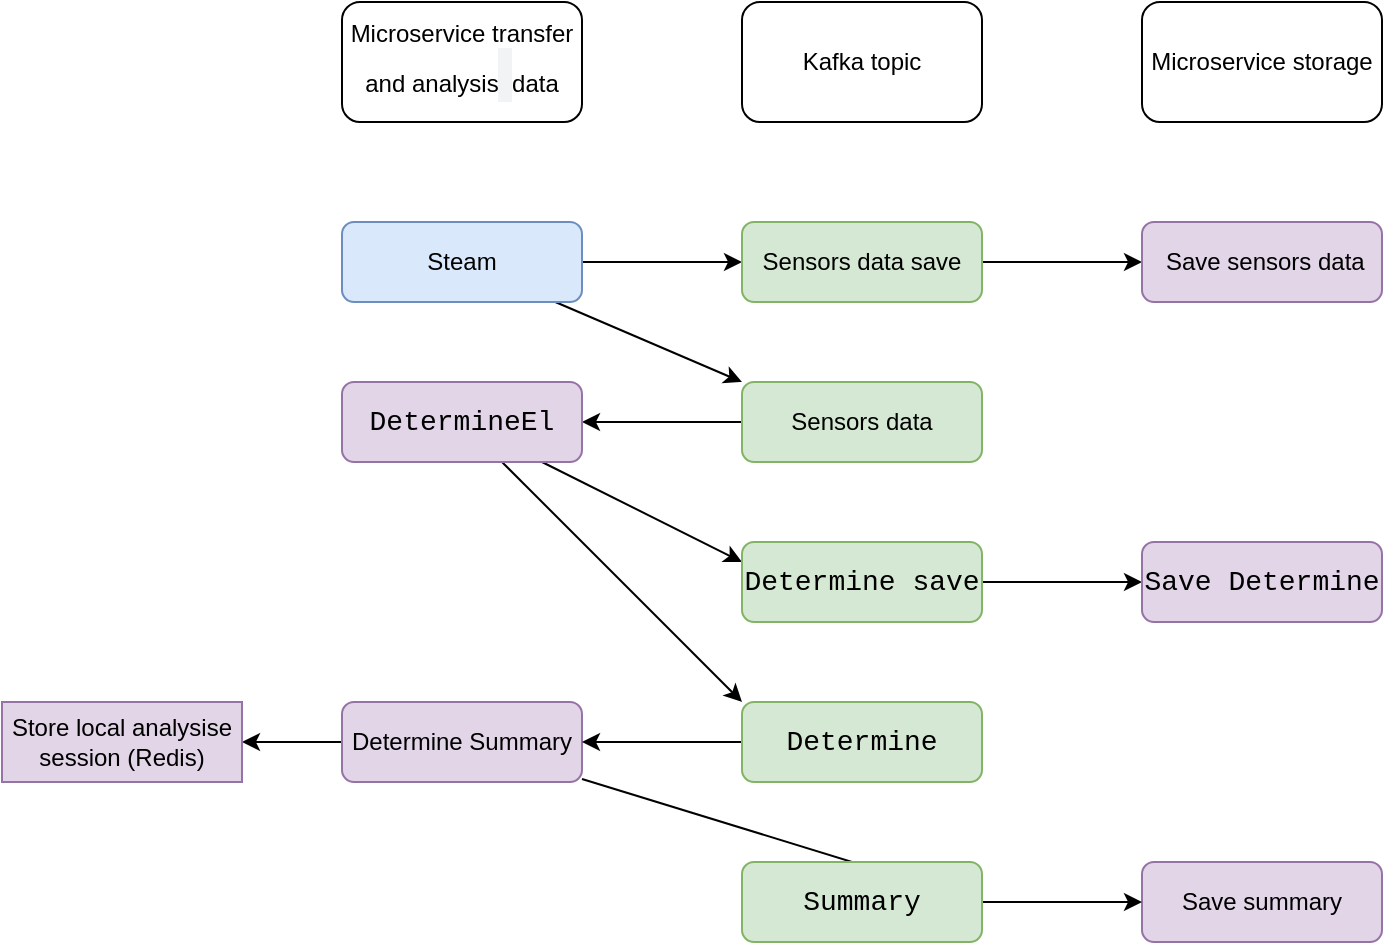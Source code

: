 <mxfile>
    <diagram id="prtHgNgQTEPvFCAcTncT" name="Page-1">
        <mxGraphModel dx="734" dy="354" grid="1" gridSize="10" guides="1" tooltips="1" connect="1" arrows="1" fold="1" page="1" pageScale="1" pageWidth="827" pageHeight="1169" math="0" shadow="0">
            <root>
                <mxCell id="0"/>
                <mxCell id="1" parent="0"/>
                <mxCell id="faCtocRxkmuQ02Fd9H9m-7" style="edgeStyle=none;rounded=0;orthogonalLoop=1;jettySize=auto;html=1;entryX=0;entryY=0.5;entryDx=0;entryDy=0;fontColor=#000000;" parent="1" edge="1">
                    <mxGeometry relative="1" as="geometry">
                        <mxPoint x="620" y="310" as="sourcePoint"/>
                        <mxPoint x="620" y="310" as="targetPoint"/>
                    </mxGeometry>
                </mxCell>
                <mxCell id="faCtocRxkmuQ02Fd9H9m-27" style="edgeStyle=none;rounded=0;orthogonalLoop=1;jettySize=auto;html=1;fontColor=#000000;" parent="1" source="faCtocRxkmuQ02Fd9H9m-14" target="faCtocRxkmuQ02Fd9H9m-24" edge="1">
                    <mxGeometry relative="1" as="geometry"/>
                </mxCell>
                <mxCell id="faCtocRxkmuQ02Fd9H9m-34" style="edgeStyle=none;rounded=0;orthogonalLoop=1;jettySize=auto;html=1;entryX=0;entryY=0;entryDx=0;entryDy=0;fontColor=#000000;" parent="1" source="faCtocRxkmuQ02Fd9H9m-14" target="faCtocRxkmuQ02Fd9H9m-29" edge="1">
                    <mxGeometry relative="1" as="geometry"/>
                </mxCell>
                <mxCell id="faCtocRxkmuQ02Fd9H9m-14" value="Steam" style="rounded=1;whiteSpace=wrap;html=1;fillColor=#dae8fc;strokeColor=#6c8ebf;fontColor=#000000;" parent="1" vertex="1">
                    <mxGeometry x="240" y="130" width="120" height="40" as="geometry"/>
                </mxCell>
                <mxCell id="faCtocRxkmuQ02Fd9H9m-22" value="Save summary" style="rounded=1;whiteSpace=wrap;html=1;fillColor=#e1d5e7;strokeColor=#9673a6;fontColor=#000000;" parent="1" vertex="1">
                    <mxGeometry x="640" y="450" width="120" height="40" as="geometry"/>
                </mxCell>
                <mxCell id="faCtocRxkmuQ02Fd9H9m-28" style="edgeStyle=none;rounded=0;orthogonalLoop=1;jettySize=auto;html=1;entryX=0;entryY=0.5;entryDx=0;entryDy=0;fontColor=#000000;" parent="1" source="faCtocRxkmuQ02Fd9H9m-24" target="faCtocRxkmuQ02Fd9H9m-26" edge="1">
                    <mxGeometry relative="1" as="geometry"/>
                </mxCell>
                <mxCell id="faCtocRxkmuQ02Fd9H9m-24" value="Sensors data save" style="rounded=1;whiteSpace=wrap;html=1;fillColor=#d5e8d4;strokeColor=#82b366;fontColor=#000000;" parent="1" vertex="1">
                    <mxGeometry x="440" y="130" width="120" height="40" as="geometry"/>
                </mxCell>
                <mxCell id="faCtocRxkmuQ02Fd9H9m-26" value="&amp;nbsp;Save sensors data" style="rounded=1;whiteSpace=wrap;html=1;fillColor=#e1d5e7;strokeColor=#9673a6;fontColor=#000000;" parent="1" vertex="1">
                    <mxGeometry x="640" y="130" width="120" height="40" as="geometry"/>
                </mxCell>
                <mxCell id="faCtocRxkmuQ02Fd9H9m-45" style="edgeStyle=none;rounded=0;orthogonalLoop=1;jettySize=auto;html=1;entryX=1;entryY=0.5;entryDx=0;entryDy=0;fontColor=#000000;" parent="1" source="faCtocRxkmuQ02Fd9H9m-29" target="faCtocRxkmuQ02Fd9H9m-30" edge="1">
                    <mxGeometry relative="1" as="geometry"/>
                </mxCell>
                <mxCell id="faCtocRxkmuQ02Fd9H9m-29" value="Sensors data" style="rounded=1;whiteSpace=wrap;html=1;fillColor=#d5e8d4;strokeColor=#82b366;fontColor=#000000;" parent="1" vertex="1">
                    <mxGeometry x="440" y="210" width="120" height="40" as="geometry"/>
                </mxCell>
                <mxCell id="faCtocRxkmuQ02Fd9H9m-46" style="edgeStyle=none;rounded=0;orthogonalLoop=1;jettySize=auto;html=1;entryX=0;entryY=0.25;entryDx=0;entryDy=0;fontColor=#000000;" parent="1" source="faCtocRxkmuQ02Fd9H9m-30" target="faCtocRxkmuQ02Fd9H9m-31" edge="1">
                    <mxGeometry relative="1" as="geometry"/>
                </mxCell>
                <mxCell id="faCtocRxkmuQ02Fd9H9m-47" style="edgeStyle=none;rounded=0;orthogonalLoop=1;jettySize=auto;html=1;entryX=0;entryY=0;entryDx=0;entryDy=0;fontColor=#000000;" parent="1" source="faCtocRxkmuQ02Fd9H9m-30" target="faCtocRxkmuQ02Fd9H9m-43" edge="1">
                    <mxGeometry relative="1" as="geometry"/>
                </mxCell>
                <mxCell id="faCtocRxkmuQ02Fd9H9m-30" value="&lt;span style=&quot;font-family: &amp;quot;consolas&amp;quot; , &amp;quot;courier new&amp;quot; , monospace ; font-size: 14px&quot;&gt;DetermineEl&lt;/span&gt;" style="rounded=1;whiteSpace=wrap;html=1;fillColor=#e1d5e7;strokeColor=#9673a6;fontColor=#000000;" parent="1" vertex="1">
                    <mxGeometry x="240" y="210" width="120" height="40" as="geometry"/>
                </mxCell>
                <mxCell id="faCtocRxkmuQ02Fd9H9m-42" style="edgeStyle=none;rounded=0;orthogonalLoop=1;jettySize=auto;html=1;entryX=0;entryY=0.5;entryDx=0;entryDy=0;fontColor=#000000;" parent="1" source="faCtocRxkmuQ02Fd9H9m-31" target="faCtocRxkmuQ02Fd9H9m-41" edge="1">
                    <mxGeometry relative="1" as="geometry"/>
                </mxCell>
                <mxCell id="faCtocRxkmuQ02Fd9H9m-31" value="&lt;span style=&quot;font-family: &amp;quot;consolas&amp;quot; , &amp;quot;courier new&amp;quot; , monospace ; font-size: 14px&quot;&gt;Determine save&lt;/span&gt;" style="rounded=1;whiteSpace=wrap;html=1;fillColor=#d5e8d4;strokeColor=#82b366;fontColor=#000000;" parent="1" vertex="1">
                    <mxGeometry x="440" y="290" width="120" height="40" as="geometry"/>
                </mxCell>
                <mxCell id="faCtocRxkmuQ02Fd9H9m-38" style="edgeStyle=none;rounded=0;orthogonalLoop=1;jettySize=auto;html=1;entryX=1;entryY=0.5;entryDx=0;entryDy=0;fontColor=#000000;" parent="1" source="faCtocRxkmuQ02Fd9H9m-32" target="faCtocRxkmuQ02Fd9H9m-33" edge="1">
                    <mxGeometry relative="1" as="geometry"/>
                </mxCell>
                <mxCell id="0H8bt0J_uGJ7i71OcPfQ-2" value="" style="edgeStyle=orthogonalEdgeStyle;rounded=0;orthogonalLoop=1;jettySize=auto;html=1;fontColor=#000000;" parent="1" source="faCtocRxkmuQ02Fd9H9m-32" target="0H8bt0J_uGJ7i71OcPfQ-1" edge="1">
                    <mxGeometry relative="1" as="geometry"/>
                </mxCell>
                <mxCell id="faCtocRxkmuQ02Fd9H9m-32" value="&lt;span&gt;Determine Summary&lt;/span&gt;" style="rounded=1;whiteSpace=wrap;html=1;fillColor=#e1d5e7;strokeColor=#9673a6;fontColor=#000000;" parent="1" vertex="1">
                    <mxGeometry x="240" y="370" width="120" height="40" as="geometry"/>
                </mxCell>
                <mxCell id="faCtocRxkmuQ02Fd9H9m-39" style="edgeStyle=none;rounded=0;orthogonalLoop=1;jettySize=auto;html=1;entryX=0;entryY=0.5;entryDx=0;entryDy=0;fontColor=#000000;" parent="1" source="faCtocRxkmuQ02Fd9H9m-33" target="faCtocRxkmuQ02Fd9H9m-22" edge="1">
                    <mxGeometry relative="1" as="geometry"/>
                </mxCell>
                <mxCell id="faCtocRxkmuQ02Fd9H9m-33" value="&lt;span style=&quot;font-family: &amp;quot;consolas&amp;quot; , &amp;quot;courier new&amp;quot; , monospace ; font-size: 14px&quot;&gt;Summary&lt;/span&gt;" style="rounded=1;whiteSpace=wrap;html=1;fillColor=#d5e8d4;strokeColor=#82b366;fontColor=#000000;" parent="1" vertex="1">
                    <mxGeometry x="440" y="450" width="120" height="40" as="geometry"/>
                </mxCell>
                <mxCell id="faCtocRxkmuQ02Fd9H9m-41" value="&lt;span style=&quot;font-family: &amp;quot;consolas&amp;quot; , &amp;quot;courier new&amp;quot; , monospace ; font-size: 14px&quot;&gt;Save Determine&lt;/span&gt;" style="rounded=1;whiteSpace=wrap;html=1;fillColor=#e1d5e7;strokeColor=#9673a6;fontColor=#000000;" parent="1" vertex="1">
                    <mxGeometry x="640" y="290" width="120" height="40" as="geometry"/>
                </mxCell>
                <mxCell id="faCtocRxkmuQ02Fd9H9m-48" value="" style="edgeStyle=none;rounded=0;orthogonalLoop=1;jettySize=auto;html=1;fontColor=#000000;" parent="1" source="faCtocRxkmuQ02Fd9H9m-43" target="faCtocRxkmuQ02Fd9H9m-32" edge="1">
                    <mxGeometry relative="1" as="geometry"/>
                </mxCell>
                <mxCell id="faCtocRxkmuQ02Fd9H9m-43" value="&lt;span style=&quot;font-family: &amp;quot;consolas&amp;quot; , &amp;quot;courier new&amp;quot; , monospace ; font-size: 14px&quot;&gt;Determine&lt;/span&gt;" style="rounded=1;whiteSpace=wrap;html=1;fillColor=#d5e8d4;strokeColor=#82b366;fontColor=#000000;" parent="1" vertex="1">
                    <mxGeometry x="440" y="370" width="120" height="40" as="geometry"/>
                </mxCell>
                <mxCell id="0H8bt0J_uGJ7i71OcPfQ-1" value="Store local analysise session (Redis)" style="rounded=1;whiteSpace=wrap;html=1;fillColor=#e1d5e7;strokeColor=#9673a6;arcSize=0;fontColor=#000000;" parent="1" vertex="1">
                    <mxGeometry x="70" y="370" width="120" height="40" as="geometry"/>
                </mxCell>
                <mxCell id="0H8bt0J_uGJ7i71OcPfQ-3" value="Kafka topic" style="rounded=1;whiteSpace=wrap;html=1;" parent="1" vertex="1">
                    <mxGeometry x="440" y="20" width="120" height="60" as="geometry"/>
                </mxCell>
                <mxCell id="0H8bt0J_uGJ7i71OcPfQ-4" value="Microservice transfer and analysis&lt;span style=&quot;font-family: Arial, Helvetica, sans-serif; font-size: 24px; text-align: start; background-color: rgba(7, 28, 71, 0.05);&quot;&gt;&amp;nbsp;&lt;/span&gt;data" style="rounded=1;whiteSpace=wrap;html=1;" parent="1" vertex="1">
                    <mxGeometry x="240" y="20" width="120" height="60" as="geometry"/>
                </mxCell>
                <mxCell id="0H8bt0J_uGJ7i71OcPfQ-5" value="Microservice storage" style="rounded=1;whiteSpace=wrap;html=1;" parent="1" vertex="1">
                    <mxGeometry x="640" y="20" width="120" height="60" as="geometry"/>
                </mxCell>
            </root>
        </mxGraphModel>
    </diagram>
</mxfile>